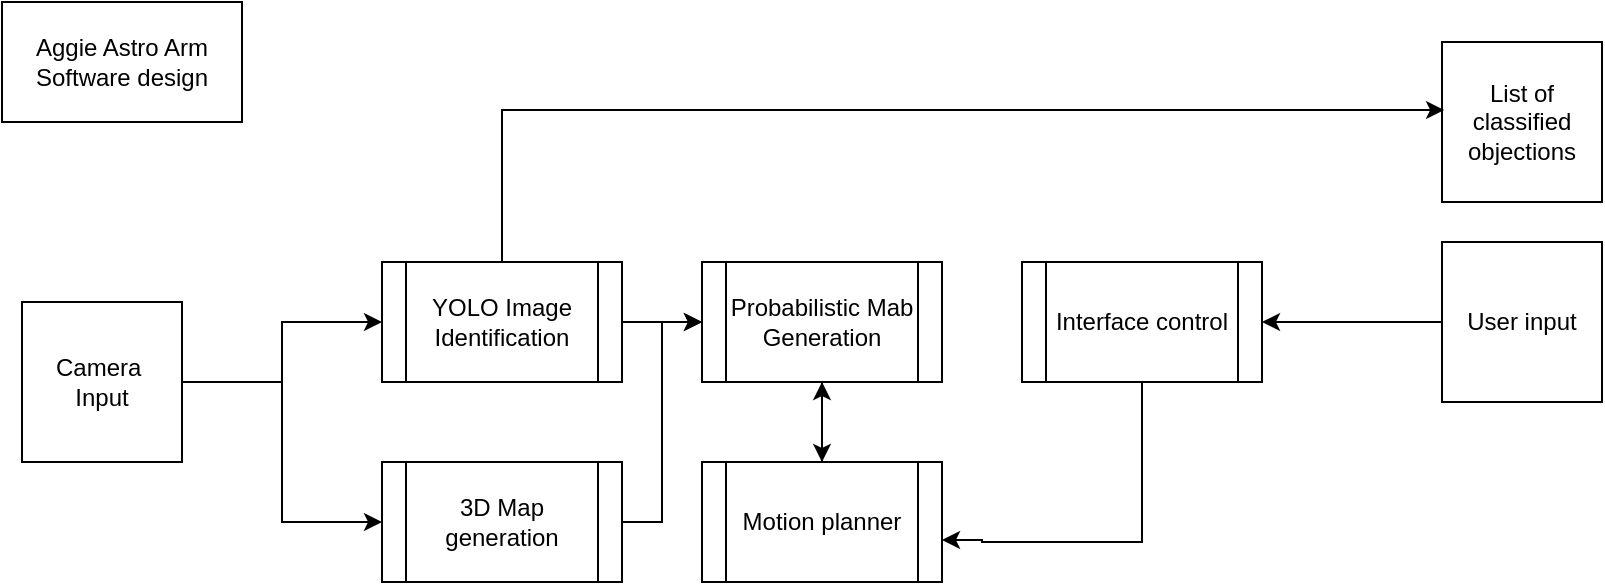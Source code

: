<mxfile version="22.1.18" type="device">
  <diagram name="Page-1" id="sxHIAVm-k_eZXE1shbJ6">
    <mxGraphModel dx="1050" dy="530" grid="1" gridSize="10" guides="1" tooltips="1" connect="1" arrows="1" fold="1" page="1" pageScale="1" pageWidth="850" pageHeight="1100" math="0" shadow="0">
      <root>
        <mxCell id="0" />
        <mxCell id="1" parent="0" />
        <mxCell id="HChsyTFDlCrWgKr9EKky-11" style="edgeStyle=orthogonalEdgeStyle;rounded=0;orthogonalLoop=1;jettySize=auto;html=1;entryX=0;entryY=0.5;entryDx=0;entryDy=0;" edge="1" parent="1" source="HChsyTFDlCrWgKr9EKky-1" target="HChsyTFDlCrWgKr9EKky-2">
          <mxGeometry relative="1" as="geometry" />
        </mxCell>
        <mxCell id="HChsyTFDlCrWgKr9EKky-1" value="YOLO Image Identification " style="shape=process;whiteSpace=wrap;html=1;backgroundOutline=1;" vertex="1" parent="1">
          <mxGeometry x="200" y="140" width="120" height="60" as="geometry" />
        </mxCell>
        <mxCell id="HChsyTFDlCrWgKr9EKky-12" style="edgeStyle=orthogonalEdgeStyle;rounded=0;orthogonalLoop=1;jettySize=auto;html=1;" edge="1" parent="1" source="HChsyTFDlCrWgKr9EKky-2" target="HChsyTFDlCrWgKr9EKky-4">
          <mxGeometry relative="1" as="geometry" />
        </mxCell>
        <mxCell id="HChsyTFDlCrWgKr9EKky-2" value="&lt;div&gt;Probabilistic Mab&lt;/div&gt;&lt;div&gt;Generation&lt;br&gt; &lt;/div&gt;" style="shape=process;whiteSpace=wrap;html=1;backgroundOutline=1;" vertex="1" parent="1">
          <mxGeometry x="360" y="140" width="120" height="60" as="geometry" />
        </mxCell>
        <mxCell id="HChsyTFDlCrWgKr9EKky-3" value="Interface control" style="shape=process;whiteSpace=wrap;html=1;backgroundOutline=1;" vertex="1" parent="1">
          <mxGeometry x="520" y="140" width="120" height="60" as="geometry" />
        </mxCell>
        <mxCell id="HChsyTFDlCrWgKr9EKky-21" style="edgeStyle=orthogonalEdgeStyle;rounded=0;orthogonalLoop=1;jettySize=auto;html=1;entryX=0.5;entryY=1;entryDx=0;entryDy=0;" edge="1" parent="1" source="HChsyTFDlCrWgKr9EKky-4" target="HChsyTFDlCrWgKr9EKky-2">
          <mxGeometry relative="1" as="geometry" />
        </mxCell>
        <mxCell id="HChsyTFDlCrWgKr9EKky-4" value="Motion planner" style="shape=process;whiteSpace=wrap;html=1;backgroundOutline=1;" vertex="1" parent="1">
          <mxGeometry x="360" y="240" width="120" height="60" as="geometry" />
        </mxCell>
        <mxCell id="HChsyTFDlCrWgKr9EKky-9" style="edgeStyle=orthogonalEdgeStyle;rounded=0;orthogonalLoop=1;jettySize=auto;html=1;exitX=1;exitY=0.5;exitDx=0;exitDy=0;entryX=0;entryY=0.5;entryDx=0;entryDy=0;" edge="1" parent="1" source="HChsyTFDlCrWgKr9EKky-5" target="HChsyTFDlCrWgKr9EKky-2">
          <mxGeometry relative="1" as="geometry" />
        </mxCell>
        <mxCell id="HChsyTFDlCrWgKr9EKky-5" value="3D Map generation " style="shape=process;whiteSpace=wrap;html=1;backgroundOutline=1;" vertex="1" parent="1">
          <mxGeometry x="200" y="240" width="120" height="60" as="geometry" />
        </mxCell>
        <mxCell id="HChsyTFDlCrWgKr9EKky-7" style="edgeStyle=orthogonalEdgeStyle;rounded=0;orthogonalLoop=1;jettySize=auto;html=1;" edge="1" parent="1" source="HChsyTFDlCrWgKr9EKky-6" target="HChsyTFDlCrWgKr9EKky-1">
          <mxGeometry relative="1" as="geometry" />
        </mxCell>
        <mxCell id="HChsyTFDlCrWgKr9EKky-8" style="edgeStyle=orthogonalEdgeStyle;rounded=0;orthogonalLoop=1;jettySize=auto;html=1;entryX=0;entryY=0.5;entryDx=0;entryDy=0;" edge="1" parent="1" source="HChsyTFDlCrWgKr9EKky-6" target="HChsyTFDlCrWgKr9EKky-5">
          <mxGeometry relative="1" as="geometry" />
        </mxCell>
        <mxCell id="HChsyTFDlCrWgKr9EKky-6" value="&lt;div&gt;Camera&amp;nbsp;&lt;/div&gt;&lt;div&gt;Input&lt;/div&gt;" style="whiteSpace=wrap;html=1;aspect=fixed;" vertex="1" parent="1">
          <mxGeometry x="20" y="160" width="80" height="80" as="geometry" />
        </mxCell>
        <mxCell id="HChsyTFDlCrWgKr9EKky-14" style="edgeStyle=orthogonalEdgeStyle;rounded=0;orthogonalLoop=1;jettySize=auto;html=1;entryX=1;entryY=0.65;entryDx=0;entryDy=0;entryPerimeter=0;" edge="1" parent="1" source="HChsyTFDlCrWgKr9EKky-3" target="HChsyTFDlCrWgKr9EKky-4">
          <mxGeometry relative="1" as="geometry">
            <Array as="points">
              <mxPoint x="580" y="280" />
              <mxPoint x="500" y="280" />
              <mxPoint x="500" y="279" />
            </Array>
          </mxGeometry>
        </mxCell>
        <mxCell id="HChsyTFDlCrWgKr9EKky-17" style="edgeStyle=orthogonalEdgeStyle;rounded=0;orthogonalLoop=1;jettySize=auto;html=1;entryX=1;entryY=0.5;entryDx=0;entryDy=0;" edge="1" parent="1" source="HChsyTFDlCrWgKr9EKky-16" target="HChsyTFDlCrWgKr9EKky-3">
          <mxGeometry relative="1" as="geometry" />
        </mxCell>
        <mxCell id="HChsyTFDlCrWgKr9EKky-16" value="User input" style="whiteSpace=wrap;html=1;aspect=fixed;" vertex="1" parent="1">
          <mxGeometry x="730" y="130" width="80" height="80" as="geometry" />
        </mxCell>
        <mxCell id="HChsyTFDlCrWgKr9EKky-18" value="List of classified objections" style="whiteSpace=wrap;html=1;aspect=fixed;" vertex="1" parent="1">
          <mxGeometry x="730" y="30" width="80" height="80" as="geometry" />
        </mxCell>
        <mxCell id="HChsyTFDlCrWgKr9EKky-19" style="edgeStyle=orthogonalEdgeStyle;rounded=0;orthogonalLoop=1;jettySize=auto;html=1;exitX=0.5;exitY=0;exitDx=0;exitDy=0;entryX=0.013;entryY=0.425;entryDx=0;entryDy=0;entryPerimeter=0;" edge="1" parent="1" source="HChsyTFDlCrWgKr9EKky-1" target="HChsyTFDlCrWgKr9EKky-18">
          <mxGeometry relative="1" as="geometry" />
        </mxCell>
        <mxCell id="HChsyTFDlCrWgKr9EKky-20" value="Aggie Astro Arm Software design" style="rounded=0;whiteSpace=wrap;html=1;" vertex="1" parent="1">
          <mxGeometry x="10" y="10" width="120" height="60" as="geometry" />
        </mxCell>
      </root>
    </mxGraphModel>
  </diagram>
</mxfile>
